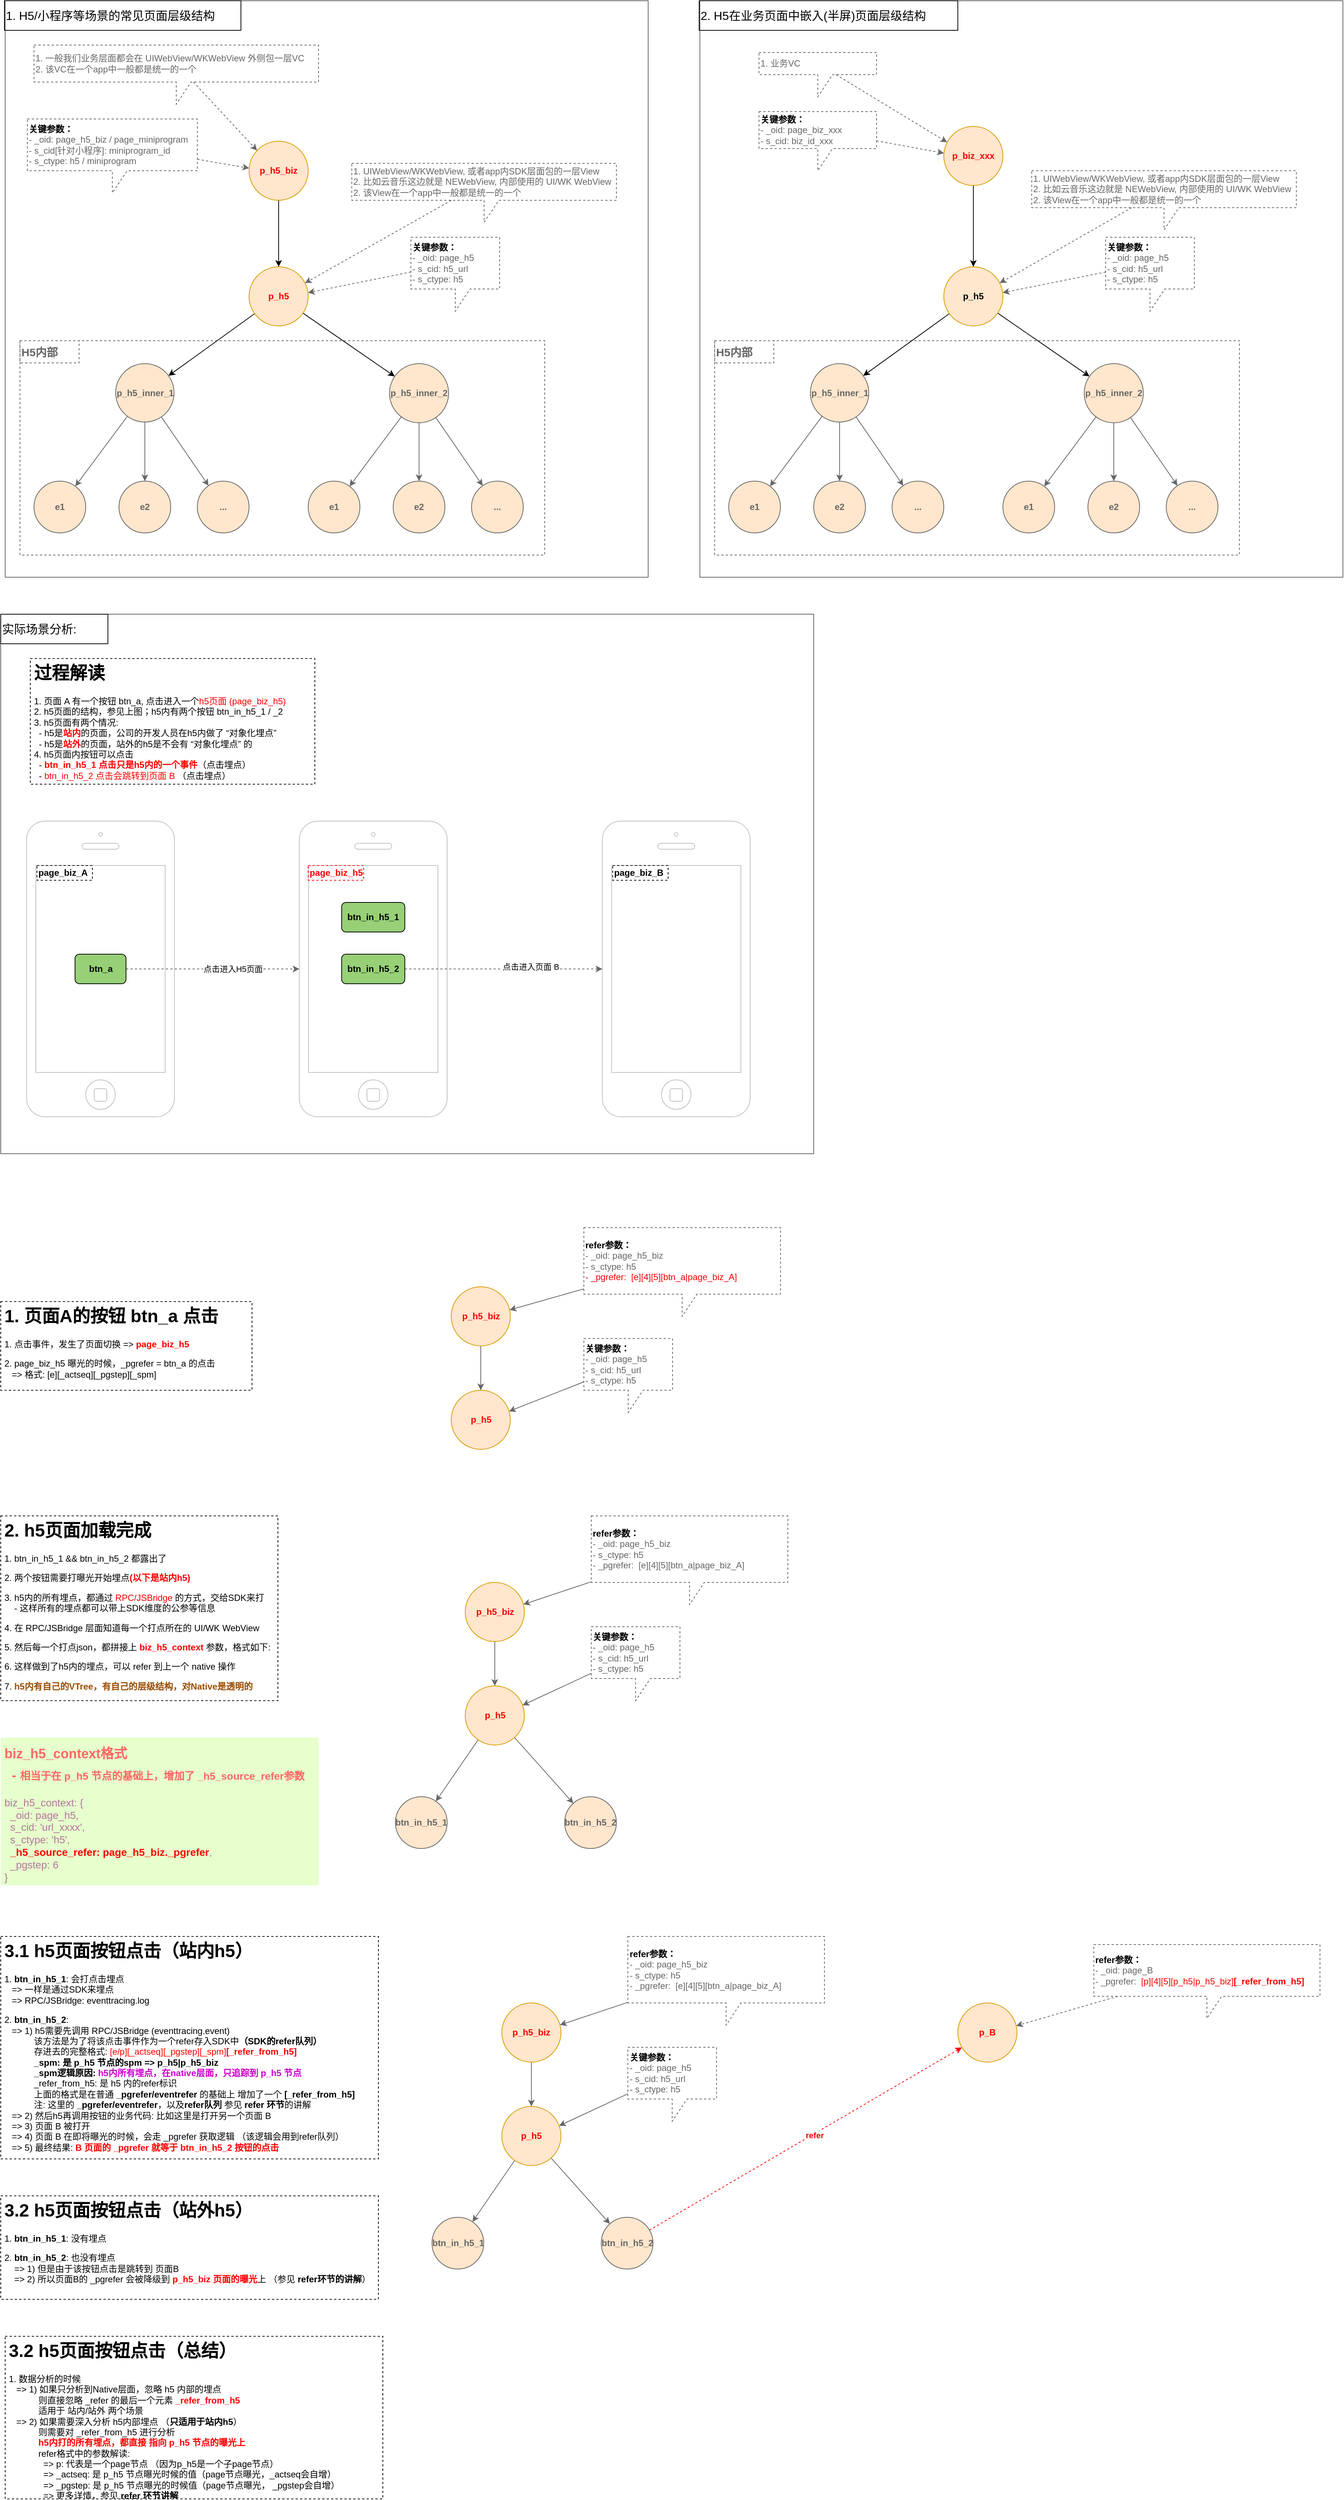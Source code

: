 <mxfile version="14.7.0" type="github">
  <diagram id="BwOSBp48OYiSH1dpokI9" name="Page-1">
    <mxGraphModel dx="1688" dy="2110" grid="1" gridSize="10" guides="1" tooltips="1" connect="1" arrows="1" fold="1" page="1" pageScale="1" pageWidth="827" pageHeight="1169" math="0" shadow="0">
      <root>
        <mxCell id="0" />
        <mxCell id="1" parent="0" />
        <mxCell id="-mIfDHSUPJoPvfxh9Jht-90" value="" style="rounded=0;whiteSpace=wrap;html=1;strokeColor=#666666;fontColor=#666666;" vertex="1" parent="1">
          <mxGeometry x="45" y="-260" width="1100" height="730" as="geometry" />
        </mxCell>
        <mxCell id="-mIfDHSUPJoPvfxh9Jht-35" value="" style="rounded=0;whiteSpace=wrap;html=1;strokeColor=#666666;fontColor=#666666;" vertex="1" parent="1">
          <mxGeometry x="51" y="-1090" width="870" height="780" as="geometry" />
        </mxCell>
        <mxCell id="-mIfDHSUPJoPvfxh9Jht-29" value="" style="rounded=0;whiteSpace=wrap;html=1;fillColor=none;dashed=1;strokeColor=#666666;fontColor=#666666;" vertex="1" parent="1">
          <mxGeometry x="71" y="-630" width="710" height="290" as="geometry" />
        </mxCell>
        <mxCell id="-mIfDHSUPJoPvfxh9Jht-12" style="edgeStyle=orthogonalEdgeStyle;rounded=0;orthogonalLoop=1;jettySize=auto;html=1;fontColor=#FF0000;" edge="1" parent="1" source="-mIfDHSUPJoPvfxh9Jht-6" target="-mIfDHSUPJoPvfxh9Jht-7">
          <mxGeometry relative="1" as="geometry" />
        </mxCell>
        <mxCell id="-mIfDHSUPJoPvfxh9Jht-6" value="&lt;font&gt;&lt;span&gt;p_h5_biz&lt;br&gt;&lt;/span&gt;&lt;/font&gt;" style="ellipse;whiteSpace=wrap;html=1;aspect=fixed;strokeColor=#d79b00;fillColor=#ffe6cc;fontStyle=1;fontColor=#FF0000;" vertex="1" parent="1">
          <mxGeometry x="381" y="-900" width="80" height="80" as="geometry" />
        </mxCell>
        <mxCell id="-mIfDHSUPJoPvfxh9Jht-21" style="edgeStyle=none;rounded=0;orthogonalLoop=1;jettySize=auto;html=1;" edge="1" parent="1" source="-mIfDHSUPJoPvfxh9Jht-7" target="-mIfDHSUPJoPvfxh9Jht-13">
          <mxGeometry relative="1" as="geometry" />
        </mxCell>
        <mxCell id="-mIfDHSUPJoPvfxh9Jht-22" style="edgeStyle=none;rounded=0;orthogonalLoop=1;jettySize=auto;html=1;" edge="1" parent="1" source="-mIfDHSUPJoPvfxh9Jht-7" target="-mIfDHSUPJoPvfxh9Jht-14">
          <mxGeometry relative="1" as="geometry" />
        </mxCell>
        <mxCell id="-mIfDHSUPJoPvfxh9Jht-7" value="&lt;span&gt;&lt;font&gt;p_h5&lt;/font&gt;&lt;/span&gt;" style="ellipse;whiteSpace=wrap;html=1;aspect=fixed;strokeColor=#d79b00;fillColor=#ffe6cc;fontStyle=1;fontColor=#FF0000;" vertex="1" parent="1">
          <mxGeometry x="381" y="-730" width="80" height="80" as="geometry" />
        </mxCell>
        <mxCell id="-mIfDHSUPJoPvfxh9Jht-18" style="rounded=0;orthogonalLoop=1;jettySize=auto;html=1;strokeColor=#666666;fontColor=#666666;" edge="1" parent="1" source="-mIfDHSUPJoPvfxh9Jht-13" target="-mIfDHSUPJoPvfxh9Jht-15">
          <mxGeometry relative="1" as="geometry" />
        </mxCell>
        <mxCell id="-mIfDHSUPJoPvfxh9Jht-19" style="edgeStyle=none;rounded=0;orthogonalLoop=1;jettySize=auto;html=1;strokeColor=#666666;fontColor=#666666;" edge="1" parent="1" source="-mIfDHSUPJoPvfxh9Jht-13" target="-mIfDHSUPJoPvfxh9Jht-16">
          <mxGeometry relative="1" as="geometry" />
        </mxCell>
        <mxCell id="-mIfDHSUPJoPvfxh9Jht-20" style="edgeStyle=none;rounded=0;orthogonalLoop=1;jettySize=auto;html=1;strokeColor=#666666;fontColor=#666666;" edge="1" parent="1" source="-mIfDHSUPJoPvfxh9Jht-13" target="-mIfDHSUPJoPvfxh9Jht-17">
          <mxGeometry relative="1" as="geometry" />
        </mxCell>
        <mxCell id="-mIfDHSUPJoPvfxh9Jht-13" value="&lt;b&gt;&lt;font&gt;p_h5_inner_1&lt;/font&gt;&lt;/b&gt;" style="ellipse;whiteSpace=wrap;html=1;aspect=fixed;fillColor=#ffe6cc;strokeColor=#666666;fontColor=#666666;" vertex="1" parent="1">
          <mxGeometry x="200.5" y="-599" width="79" height="79" as="geometry" />
        </mxCell>
        <mxCell id="-mIfDHSUPJoPvfxh9Jht-26" style="edgeStyle=none;rounded=0;orthogonalLoop=1;jettySize=auto;html=1;strokeColor=#666666;fontColor=#666666;" edge="1" parent="1" source="-mIfDHSUPJoPvfxh9Jht-14" target="-mIfDHSUPJoPvfxh9Jht-23">
          <mxGeometry relative="1" as="geometry" />
        </mxCell>
        <mxCell id="-mIfDHSUPJoPvfxh9Jht-27" style="edgeStyle=none;rounded=0;orthogonalLoop=1;jettySize=auto;html=1;strokeColor=#666666;fontColor=#666666;" edge="1" parent="1" source="-mIfDHSUPJoPvfxh9Jht-14" target="-mIfDHSUPJoPvfxh9Jht-24">
          <mxGeometry relative="1" as="geometry" />
        </mxCell>
        <mxCell id="-mIfDHSUPJoPvfxh9Jht-28" style="edgeStyle=none;rounded=0;orthogonalLoop=1;jettySize=auto;html=1;strokeColor=#666666;fontColor=#666666;" edge="1" parent="1" source="-mIfDHSUPJoPvfxh9Jht-14" target="-mIfDHSUPJoPvfxh9Jht-25">
          <mxGeometry relative="1" as="geometry" />
        </mxCell>
        <mxCell id="-mIfDHSUPJoPvfxh9Jht-14" value="&lt;b&gt;&lt;font&gt;p_h5_inner_2&lt;/font&gt;&lt;/b&gt;" style="ellipse;whiteSpace=wrap;html=1;aspect=fixed;fillColor=#ffe6cc;strokeColor=#666666;fontColor=#666666;" vertex="1" parent="1">
          <mxGeometry x="571" y="-599" width="80" height="80" as="geometry" />
        </mxCell>
        <mxCell id="-mIfDHSUPJoPvfxh9Jht-15" value="&lt;b&gt;&lt;font&gt;e1&lt;/font&gt;&lt;/b&gt;" style="ellipse;whiteSpace=wrap;html=1;aspect=fixed;fillColor=#ffe6cc;strokeColor=#666666;fontColor=#666666;" vertex="1" parent="1">
          <mxGeometry x="90" y="-440" width="70" height="70" as="geometry" />
        </mxCell>
        <mxCell id="-mIfDHSUPJoPvfxh9Jht-16" value="&lt;b&gt;&lt;font&gt;e2&lt;/font&gt;&lt;/b&gt;" style="ellipse;whiteSpace=wrap;html=1;aspect=fixed;fillColor=#ffe6cc;strokeColor=#666666;fontColor=#666666;" vertex="1" parent="1">
          <mxGeometry x="205" y="-440" width="70" height="70" as="geometry" />
        </mxCell>
        <mxCell id="-mIfDHSUPJoPvfxh9Jht-17" value="&lt;b&gt;&lt;font&gt;...&lt;/font&gt;&lt;/b&gt;" style="ellipse;whiteSpace=wrap;html=1;aspect=fixed;fillColor=#ffe6cc;strokeColor=#666666;fontColor=#666666;" vertex="1" parent="1">
          <mxGeometry x="311" y="-440" width="70" height="70" as="geometry" />
        </mxCell>
        <mxCell id="-mIfDHSUPJoPvfxh9Jht-23" value="&lt;b&gt;&lt;font&gt;e1&lt;/font&gt;&lt;/b&gt;" style="ellipse;whiteSpace=wrap;html=1;aspect=fixed;fillColor=#ffe6cc;strokeColor=#666666;fontColor=#666666;" vertex="1" parent="1">
          <mxGeometry x="461" y="-440" width="70" height="70" as="geometry" />
        </mxCell>
        <mxCell id="-mIfDHSUPJoPvfxh9Jht-24" value="&lt;b&gt;&lt;font&gt;e2&lt;/font&gt;&lt;/b&gt;" style="ellipse;whiteSpace=wrap;html=1;aspect=fixed;fillColor=#ffe6cc;strokeColor=#666666;fontColor=#666666;" vertex="1" parent="1">
          <mxGeometry x="576" y="-440" width="70" height="70" as="geometry" />
        </mxCell>
        <mxCell id="-mIfDHSUPJoPvfxh9Jht-25" value="&lt;b&gt;&lt;font&gt;...&lt;/font&gt;&lt;/b&gt;" style="ellipse;whiteSpace=wrap;html=1;aspect=fixed;fillColor=#ffe6cc;strokeColor=#666666;fontColor=#666666;" vertex="1" parent="1">
          <mxGeometry x="682" y="-440" width="70" height="70" as="geometry" />
        </mxCell>
        <mxCell id="-mIfDHSUPJoPvfxh9Jht-30" value="&lt;b&gt;&lt;font style=&quot;font-size: 15px&quot;&gt;H5内部&lt;/font&gt;&lt;/b&gt;" style="text;html=1;fillColor=none;align=left;verticalAlign=middle;whiteSpace=wrap;rounded=0;dashed=1;strokeColor=#666666;fontColor=#666666;" vertex="1" parent="1">
          <mxGeometry x="71" y="-630" width="80" height="30" as="geometry" />
        </mxCell>
        <mxCell id="-mIfDHSUPJoPvfxh9Jht-32" style="edgeStyle=none;rounded=0;orthogonalLoop=1;jettySize=auto;html=1;fontColor=#666666;dashed=1;strokeColor=#666666;" edge="1" parent="1" source="-mIfDHSUPJoPvfxh9Jht-31" target="-mIfDHSUPJoPvfxh9Jht-6">
          <mxGeometry relative="1" as="geometry" />
        </mxCell>
        <mxCell id="-mIfDHSUPJoPvfxh9Jht-31" value="1. 一般我们业务层面都会在 UIWebView/WKWebView 外侧包一层VC&lt;br&gt;2. 该VC在一个app中一般都是统一的一个" style="shape=callout;whiteSpace=wrap;html=1;perimeter=calloutPerimeter;dashed=1;fontColor=#666666;fillColor=none;strokeColor=#666666;align=left;" vertex="1" parent="1">
          <mxGeometry x="90" y="-1030" width="385" height="80" as="geometry" />
        </mxCell>
        <mxCell id="-mIfDHSUPJoPvfxh9Jht-34" style="edgeStyle=none;rounded=0;orthogonalLoop=1;jettySize=auto;html=1;dashed=1;fontColor=#666666;strokeColor=#666666;" edge="1" parent="1" source="-mIfDHSUPJoPvfxh9Jht-33" target="-mIfDHSUPJoPvfxh9Jht-7">
          <mxGeometry relative="1" as="geometry" />
        </mxCell>
        <mxCell id="-mIfDHSUPJoPvfxh9Jht-33" value="1. UIWebView/WKWebView, 或者app内SDK层面包的一层View&lt;br&gt;2. 比如云音乐这边就是 NEWebView, 内部使用的 UI/WK WebView&lt;br&gt;2. 该View在一个app中一般都是统一的一个" style="shape=callout;whiteSpace=wrap;html=1;perimeter=calloutPerimeter;dashed=1;fontColor=#666666;fillColor=none;strokeColor=#666666;align=left;" vertex="1" parent="1">
          <mxGeometry x="520" y="-870" width="358" height="80" as="geometry" />
        </mxCell>
        <mxCell id="-mIfDHSUPJoPvfxh9Jht-36" value="&lt;font style=&quot;font-size: 16px&quot;&gt;1. H5/小程序等场景的常见页面层级结构&lt;/font&gt;" style="text;html=1;fillColor=none;align=left;verticalAlign=middle;whiteSpace=wrap;rounded=0;strokeColor=#000000;" vertex="1" parent="1">
          <mxGeometry x="50" y="-1090" width="320" height="40" as="geometry" />
        </mxCell>
        <mxCell id="-mIfDHSUPJoPvfxh9Jht-37" value="" style="rounded=0;whiteSpace=wrap;html=1;strokeColor=#666666;fontColor=#666666;" vertex="1" parent="1">
          <mxGeometry x="991" y="-1090" width="870" height="780" as="geometry" />
        </mxCell>
        <mxCell id="-mIfDHSUPJoPvfxh9Jht-38" value="" style="rounded=0;whiteSpace=wrap;html=1;fillColor=none;dashed=1;strokeColor=#666666;fontColor=#666666;" vertex="1" parent="1">
          <mxGeometry x="1011" y="-630" width="710" height="290" as="geometry" />
        </mxCell>
        <mxCell id="-mIfDHSUPJoPvfxh9Jht-39" style="edgeStyle=orthogonalEdgeStyle;rounded=0;orthogonalLoop=1;jettySize=auto;html=1;fontColor=#FF0000;" edge="1" parent="1" source="-mIfDHSUPJoPvfxh9Jht-40" target="-mIfDHSUPJoPvfxh9Jht-43">
          <mxGeometry relative="1" as="geometry" />
        </mxCell>
        <mxCell id="-mIfDHSUPJoPvfxh9Jht-40" value="&lt;font&gt;&lt;span&gt;p_biz_xxx&lt;br&gt;&lt;/span&gt;&lt;/font&gt;" style="ellipse;whiteSpace=wrap;html=1;aspect=fixed;strokeColor=#d79b00;fillColor=#ffe6cc;fontStyle=1;fontColor=#FF0000;" vertex="1" parent="1">
          <mxGeometry x="1321" y="-920" width="80" height="80" as="geometry" />
        </mxCell>
        <mxCell id="-mIfDHSUPJoPvfxh9Jht-41" style="edgeStyle=none;rounded=0;orthogonalLoop=1;jettySize=auto;html=1;" edge="1" parent="1" source="-mIfDHSUPJoPvfxh9Jht-43" target="-mIfDHSUPJoPvfxh9Jht-47">
          <mxGeometry relative="1" as="geometry" />
        </mxCell>
        <mxCell id="-mIfDHSUPJoPvfxh9Jht-42" style="edgeStyle=none;rounded=0;orthogonalLoop=1;jettySize=auto;html=1;" edge="1" parent="1" source="-mIfDHSUPJoPvfxh9Jht-43" target="-mIfDHSUPJoPvfxh9Jht-51">
          <mxGeometry relative="1" as="geometry" />
        </mxCell>
        <mxCell id="-mIfDHSUPJoPvfxh9Jht-43" value="&lt;span&gt;&lt;font&gt;p_h5&lt;/font&gt;&lt;/span&gt;" style="ellipse;whiteSpace=wrap;html=1;aspect=fixed;strokeColor=#d79b00;fillColor=#ffe6cc;fontStyle=1;" vertex="1" parent="1">
          <mxGeometry x="1321" y="-730" width="80" height="80" as="geometry" />
        </mxCell>
        <mxCell id="-mIfDHSUPJoPvfxh9Jht-44" style="rounded=0;orthogonalLoop=1;jettySize=auto;html=1;strokeColor=#666666;fontColor=#666666;" edge="1" parent="1" source="-mIfDHSUPJoPvfxh9Jht-47" target="-mIfDHSUPJoPvfxh9Jht-52">
          <mxGeometry relative="1" as="geometry" />
        </mxCell>
        <mxCell id="-mIfDHSUPJoPvfxh9Jht-45" style="edgeStyle=none;rounded=0;orthogonalLoop=1;jettySize=auto;html=1;strokeColor=#666666;fontColor=#666666;" edge="1" parent="1" source="-mIfDHSUPJoPvfxh9Jht-47" target="-mIfDHSUPJoPvfxh9Jht-53">
          <mxGeometry relative="1" as="geometry" />
        </mxCell>
        <mxCell id="-mIfDHSUPJoPvfxh9Jht-46" style="edgeStyle=none;rounded=0;orthogonalLoop=1;jettySize=auto;html=1;strokeColor=#666666;fontColor=#666666;" edge="1" parent="1" source="-mIfDHSUPJoPvfxh9Jht-47" target="-mIfDHSUPJoPvfxh9Jht-54">
          <mxGeometry relative="1" as="geometry" />
        </mxCell>
        <mxCell id="-mIfDHSUPJoPvfxh9Jht-47" value="&lt;b&gt;&lt;font&gt;p_h5_inner_1&lt;/font&gt;&lt;/b&gt;" style="ellipse;whiteSpace=wrap;html=1;aspect=fixed;fillColor=#ffe6cc;strokeColor=#666666;fontColor=#666666;" vertex="1" parent="1">
          <mxGeometry x="1140.5" y="-599" width="79" height="79" as="geometry" />
        </mxCell>
        <mxCell id="-mIfDHSUPJoPvfxh9Jht-48" style="edgeStyle=none;rounded=0;orthogonalLoop=1;jettySize=auto;html=1;strokeColor=#666666;fontColor=#666666;" edge="1" parent="1" source="-mIfDHSUPJoPvfxh9Jht-51" target="-mIfDHSUPJoPvfxh9Jht-55">
          <mxGeometry relative="1" as="geometry" />
        </mxCell>
        <mxCell id="-mIfDHSUPJoPvfxh9Jht-49" style="edgeStyle=none;rounded=0;orthogonalLoop=1;jettySize=auto;html=1;strokeColor=#666666;fontColor=#666666;" edge="1" parent="1" source="-mIfDHSUPJoPvfxh9Jht-51" target="-mIfDHSUPJoPvfxh9Jht-56">
          <mxGeometry relative="1" as="geometry" />
        </mxCell>
        <mxCell id="-mIfDHSUPJoPvfxh9Jht-50" style="edgeStyle=none;rounded=0;orthogonalLoop=1;jettySize=auto;html=1;strokeColor=#666666;fontColor=#666666;" edge="1" parent="1" source="-mIfDHSUPJoPvfxh9Jht-51" target="-mIfDHSUPJoPvfxh9Jht-57">
          <mxGeometry relative="1" as="geometry" />
        </mxCell>
        <mxCell id="-mIfDHSUPJoPvfxh9Jht-51" value="&lt;b&gt;&lt;font&gt;p_h5_inner_2&lt;/font&gt;&lt;/b&gt;" style="ellipse;whiteSpace=wrap;html=1;aspect=fixed;fillColor=#ffe6cc;strokeColor=#666666;fontColor=#666666;" vertex="1" parent="1">
          <mxGeometry x="1511" y="-599" width="80" height="80" as="geometry" />
        </mxCell>
        <mxCell id="-mIfDHSUPJoPvfxh9Jht-52" value="&lt;b&gt;&lt;font&gt;e1&lt;/font&gt;&lt;/b&gt;" style="ellipse;whiteSpace=wrap;html=1;aspect=fixed;fillColor=#ffe6cc;strokeColor=#666666;fontColor=#666666;" vertex="1" parent="1">
          <mxGeometry x="1030" y="-440" width="70" height="70" as="geometry" />
        </mxCell>
        <mxCell id="-mIfDHSUPJoPvfxh9Jht-53" value="&lt;b&gt;&lt;font&gt;e2&lt;/font&gt;&lt;/b&gt;" style="ellipse;whiteSpace=wrap;html=1;aspect=fixed;fillColor=#ffe6cc;strokeColor=#666666;fontColor=#666666;" vertex="1" parent="1">
          <mxGeometry x="1145" y="-440" width="70" height="70" as="geometry" />
        </mxCell>
        <mxCell id="-mIfDHSUPJoPvfxh9Jht-54" value="&lt;b&gt;&lt;font&gt;...&lt;/font&gt;&lt;/b&gt;" style="ellipse;whiteSpace=wrap;html=1;aspect=fixed;fillColor=#ffe6cc;strokeColor=#666666;fontColor=#666666;" vertex="1" parent="1">
          <mxGeometry x="1251" y="-440" width="70" height="70" as="geometry" />
        </mxCell>
        <mxCell id="-mIfDHSUPJoPvfxh9Jht-55" value="&lt;b&gt;&lt;font&gt;e1&lt;/font&gt;&lt;/b&gt;" style="ellipse;whiteSpace=wrap;html=1;aspect=fixed;fillColor=#ffe6cc;strokeColor=#666666;fontColor=#666666;" vertex="1" parent="1">
          <mxGeometry x="1401" y="-440" width="70" height="70" as="geometry" />
        </mxCell>
        <mxCell id="-mIfDHSUPJoPvfxh9Jht-56" value="&lt;b&gt;&lt;font&gt;e2&lt;/font&gt;&lt;/b&gt;" style="ellipse;whiteSpace=wrap;html=1;aspect=fixed;fillColor=#ffe6cc;strokeColor=#666666;fontColor=#666666;" vertex="1" parent="1">
          <mxGeometry x="1516" y="-440" width="70" height="70" as="geometry" />
        </mxCell>
        <mxCell id="-mIfDHSUPJoPvfxh9Jht-57" value="&lt;b&gt;&lt;font&gt;...&lt;/font&gt;&lt;/b&gt;" style="ellipse;whiteSpace=wrap;html=1;aspect=fixed;fillColor=#ffe6cc;strokeColor=#666666;fontColor=#666666;" vertex="1" parent="1">
          <mxGeometry x="1622" y="-440" width="70" height="70" as="geometry" />
        </mxCell>
        <mxCell id="-mIfDHSUPJoPvfxh9Jht-58" value="&lt;b&gt;&lt;font style=&quot;font-size: 15px&quot;&gt;H5内部&lt;/font&gt;&lt;/b&gt;" style="text;html=1;fillColor=none;align=left;verticalAlign=middle;whiteSpace=wrap;rounded=0;dashed=1;strokeColor=#666666;fontColor=#666666;" vertex="1" parent="1">
          <mxGeometry x="1011" y="-630" width="80" height="30" as="geometry" />
        </mxCell>
        <mxCell id="-mIfDHSUPJoPvfxh9Jht-59" style="edgeStyle=none;rounded=0;orthogonalLoop=1;jettySize=auto;html=1;fontColor=#666666;dashed=1;strokeColor=#666666;" edge="1" parent="1" source="-mIfDHSUPJoPvfxh9Jht-60" target="-mIfDHSUPJoPvfxh9Jht-40">
          <mxGeometry relative="1" as="geometry" />
        </mxCell>
        <mxCell id="-mIfDHSUPJoPvfxh9Jht-60" value="1. 业务VC" style="shape=callout;whiteSpace=wrap;html=1;perimeter=calloutPerimeter;dashed=1;fontColor=#666666;fillColor=none;strokeColor=#666666;align=left;" vertex="1" parent="1">
          <mxGeometry x="1071" y="-1020" width="159" height="60" as="geometry" />
        </mxCell>
        <mxCell id="-mIfDHSUPJoPvfxh9Jht-61" style="edgeStyle=none;rounded=0;orthogonalLoop=1;jettySize=auto;html=1;dashed=1;fontColor=#666666;strokeColor=#666666;" edge="1" parent="1" source="-mIfDHSUPJoPvfxh9Jht-62" target="-mIfDHSUPJoPvfxh9Jht-43">
          <mxGeometry relative="1" as="geometry" />
        </mxCell>
        <mxCell id="-mIfDHSUPJoPvfxh9Jht-62" value="1. UIWebView/WKWebView, 或者app内SDK层面包的一层View&lt;br&gt;2. 比如云音乐这边就是 NEWebView, 内部使用的 UI/WK WebView&lt;br&gt;2. 该View在一个app中一般都是统一的一个" style="shape=callout;whiteSpace=wrap;html=1;perimeter=calloutPerimeter;dashed=1;fontColor=#666666;fillColor=none;strokeColor=#666666;align=left;" vertex="1" parent="1">
          <mxGeometry x="1440" y="-860" width="358" height="80" as="geometry" />
        </mxCell>
        <mxCell id="-mIfDHSUPJoPvfxh9Jht-63" value="&lt;font style=&quot;font-size: 16px&quot;&gt;2. H5在业务页面中嵌入(半屏)页面层级结构&lt;/font&gt;" style="text;html=1;fillColor=none;align=left;verticalAlign=middle;whiteSpace=wrap;rounded=0;strokeColor=#000000;" vertex="1" parent="1">
          <mxGeometry x="990" y="-1090" width="350" height="40" as="geometry" />
        </mxCell>
        <mxCell id="-mIfDHSUPJoPvfxh9Jht-65" style="edgeStyle=none;rounded=0;orthogonalLoop=1;jettySize=auto;html=1;dashed=1;fontColor=#000000;strokeColor=#666666;" edge="1" parent="1" source="-mIfDHSUPJoPvfxh9Jht-64" target="-mIfDHSUPJoPvfxh9Jht-6">
          <mxGeometry relative="1" as="geometry" />
        </mxCell>
        <mxCell id="-mIfDHSUPJoPvfxh9Jht-64" value="&lt;b&gt;&lt;font color=&quot;#000000&quot;&gt;关键参数：&lt;/font&gt;&lt;/b&gt;&lt;br&gt;- _oid: page_h5_biz / page_miniprogram&lt;br&gt;- s_cid[针对小程序]: miniprogram_id&lt;br&gt;- s_ctype: h5 / miniprogram" style="shape=callout;whiteSpace=wrap;html=1;perimeter=calloutPerimeter;dashed=1;fontColor=#666666;fillColor=none;strokeColor=#666666;align=left;" vertex="1" parent="1">
          <mxGeometry x="81" y="-930" width="230" height="100" as="geometry" />
        </mxCell>
        <mxCell id="-mIfDHSUPJoPvfxh9Jht-68" style="edgeStyle=none;rounded=0;orthogonalLoop=1;jettySize=auto;html=1;dashed=1;fontColor=#000000;strokeColor=#666666;" edge="1" parent="1" source="-mIfDHSUPJoPvfxh9Jht-66" target="-mIfDHSUPJoPvfxh9Jht-7">
          <mxGeometry relative="1" as="geometry" />
        </mxCell>
        <mxCell id="-mIfDHSUPJoPvfxh9Jht-66" value="&lt;b&gt;&lt;font color=&quot;#000000&quot;&gt;关键参数：&lt;/font&gt;&lt;/b&gt;&lt;br&gt;- _oid: page_h5&lt;br&gt;- s_cid: h5_url&lt;br&gt;- s_ctype: h5" style="shape=callout;whiteSpace=wrap;html=1;perimeter=calloutPerimeter;dashed=1;fontColor=#666666;fillColor=none;strokeColor=#666666;align=left;" vertex="1" parent="1">
          <mxGeometry x="600" y="-770" width="120" height="100" as="geometry" />
        </mxCell>
        <mxCell id="-mIfDHSUPJoPvfxh9Jht-70" style="edgeStyle=none;rounded=0;orthogonalLoop=1;jettySize=auto;html=1;dashed=1;fontColor=#000000;strokeColor=#666666;" edge="1" parent="1" source="-mIfDHSUPJoPvfxh9Jht-69" target="-mIfDHSUPJoPvfxh9Jht-40">
          <mxGeometry relative="1" as="geometry" />
        </mxCell>
        <mxCell id="-mIfDHSUPJoPvfxh9Jht-69" value="&lt;b&gt;&lt;font color=&quot;#000000&quot;&gt;关键参数：&lt;/font&gt;&lt;/b&gt;&lt;br&gt;- _oid: page_biz_xxx&lt;br&gt;- s_cid: biz_id_xxx" style="shape=callout;whiteSpace=wrap;html=1;perimeter=calloutPerimeter;dashed=1;fontColor=#666666;fillColor=none;strokeColor=#666666;align=left;" vertex="1" parent="1">
          <mxGeometry x="1071" y="-940" width="159" height="80" as="geometry" />
        </mxCell>
        <mxCell id="-mIfDHSUPJoPvfxh9Jht-72" style="edgeStyle=none;rounded=0;orthogonalLoop=1;jettySize=auto;html=1;dashed=1;fontColor=#000000;strokeColor=#666666;" edge="1" parent="1" source="-mIfDHSUPJoPvfxh9Jht-71" target="-mIfDHSUPJoPvfxh9Jht-43">
          <mxGeometry relative="1" as="geometry" />
        </mxCell>
        <mxCell id="-mIfDHSUPJoPvfxh9Jht-71" value="&lt;b&gt;&lt;font color=&quot;#000000&quot;&gt;关键参数：&lt;/font&gt;&lt;/b&gt;&lt;br&gt;- _oid: page_h5&lt;br&gt;- s_cid: h5_url&lt;br&gt;- s_ctype: h5" style="shape=callout;whiteSpace=wrap;html=1;perimeter=calloutPerimeter;dashed=1;fontColor=#666666;fillColor=none;strokeColor=#666666;align=left;" vertex="1" parent="1">
          <mxGeometry x="1540" y="-770" width="120" height="100" as="geometry" />
        </mxCell>
        <mxCell id="-mIfDHSUPJoPvfxh9Jht-74" value="" style="html=1;verticalLabelPosition=bottom;labelBackgroundColor=#ffffff;verticalAlign=top;shadow=0;dashed=0;strokeWidth=1;shape=mxgraph.ios7.misc.iphone;strokeColor=#c0c0c0;fontColor=#000000;fillColor=#ffffff;align=left;" vertex="1" parent="1">
          <mxGeometry x="80" y="20" width="200" height="400" as="geometry" />
        </mxCell>
        <mxCell id="-mIfDHSUPJoPvfxh9Jht-75" value="page_biz_A" style="text;html=1;fillColor=none;align=left;verticalAlign=middle;whiteSpace=wrap;rounded=0;fontColor=#000000;strokeColor=#000000;dashed=1;fontStyle=1" vertex="1" parent="1">
          <mxGeometry x="94" y="80" width="75" height="20" as="geometry" />
        </mxCell>
        <mxCell id="-mIfDHSUPJoPvfxh9Jht-82" style="edgeStyle=none;rounded=0;orthogonalLoop=1;jettySize=auto;html=1;dashed=1;fontColor=#000000;strokeColor=#666666;" edge="1" parent="1" source="-mIfDHSUPJoPvfxh9Jht-78" target="-mIfDHSUPJoPvfxh9Jht-79">
          <mxGeometry relative="1" as="geometry" />
        </mxCell>
        <mxCell id="-mIfDHSUPJoPvfxh9Jht-83" value="点击进入H5页面" style="edgeLabel;html=1;align=center;verticalAlign=middle;resizable=0;points=[];fontColor=#000000;" vertex="1" connectable="0" parent="-mIfDHSUPJoPvfxh9Jht-82">
          <mxGeometry x="-0.228" y="-1" relative="1" as="geometry">
            <mxPoint x="54" y="-1" as="offset" />
          </mxGeometry>
        </mxCell>
        <mxCell id="-mIfDHSUPJoPvfxh9Jht-78" value="btn_a" style="rounded=1;whiteSpace=wrap;html=1;fontColor=#000000;strokeColor=#000000;align=center;fontStyle=1;fillColor=#97D077;" vertex="1" parent="1">
          <mxGeometry x="145.5" y="200" width="69" height="40" as="geometry" />
        </mxCell>
        <mxCell id="-mIfDHSUPJoPvfxh9Jht-79" value="" style="html=1;verticalLabelPosition=bottom;labelBackgroundColor=#ffffff;verticalAlign=top;shadow=0;dashed=0;strokeWidth=1;shape=mxgraph.ios7.misc.iphone;strokeColor=#c0c0c0;fontColor=#000000;fillColor=#ffffff;align=left;" vertex="1" parent="1">
          <mxGeometry x="449" y="20" width="200" height="400" as="geometry" />
        </mxCell>
        <mxCell id="-mIfDHSUPJoPvfxh9Jht-81" value="page_biz_h5" style="text;html=1;fillColor=none;align=left;verticalAlign=middle;whiteSpace=wrap;rounded=0;dashed=1;fontStyle=1;fontColor=#FF0000;strokeColor=#FF0000;" vertex="1" parent="1">
          <mxGeometry x="461" y="80" width="75" height="20" as="geometry" />
        </mxCell>
        <mxCell id="-mIfDHSUPJoPvfxh9Jht-84" value="" style="html=1;verticalLabelPosition=bottom;labelBackgroundColor=#ffffff;verticalAlign=top;shadow=0;dashed=0;strokeWidth=1;shape=mxgraph.ios7.misc.iphone;strokeColor=#c0c0c0;fontColor=#000000;fillColor=#ffffff;align=left;" vertex="1" parent="1">
          <mxGeometry x="859" y="20" width="200" height="400" as="geometry" />
        </mxCell>
        <mxCell id="-mIfDHSUPJoPvfxh9Jht-86" style="edgeStyle=none;rounded=0;orthogonalLoop=1;jettySize=auto;html=1;dashed=1;fontColor=#000000;strokeColor=#666666;" edge="1" parent="1" source="-mIfDHSUPJoPvfxh9Jht-85" target="-mIfDHSUPJoPvfxh9Jht-84">
          <mxGeometry relative="1" as="geometry" />
        </mxCell>
        <mxCell id="-mIfDHSUPJoPvfxh9Jht-85" value="btn_in_h5_2" style="rounded=1;whiteSpace=wrap;html=1;fontColor=#000000;strokeColor=#000000;align=center;fontStyle=1;fillColor=#97D077;" vertex="1" parent="1">
          <mxGeometry x="506.25" y="200" width="85.5" height="40" as="geometry" />
        </mxCell>
        <mxCell id="-mIfDHSUPJoPvfxh9Jht-87" value="page_biz_B" style="text;html=1;fillColor=none;align=left;verticalAlign=middle;whiteSpace=wrap;rounded=0;fontColor=#000000;strokeColor=#000000;dashed=1;fontStyle=1" vertex="1" parent="1">
          <mxGeometry x="873" y="80" width="75" height="20" as="geometry" />
        </mxCell>
        <mxCell id="-mIfDHSUPJoPvfxh9Jht-88" value="点击进入页面 B" style="edgeLabel;html=1;align=center;verticalAlign=middle;resizable=0;points=[];fontColor=#000000;" vertex="1" connectable="0" parent="1">
          <mxGeometry x="389" y="230" as="geometry">
            <mxPoint x="373" y="-13" as="offset" />
          </mxGeometry>
        </mxCell>
        <mxCell id="-mIfDHSUPJoPvfxh9Jht-91" value="&lt;span style=&quot;font-size: 16px&quot;&gt;实际场景分析:&lt;/span&gt;" style="text;html=1;fillColor=none;align=left;verticalAlign=middle;whiteSpace=wrap;rounded=0;strokeColor=#000000;" vertex="1" parent="1">
          <mxGeometry x="45" y="-260" width="145" height="40" as="geometry" />
        </mxCell>
        <mxCell id="-mIfDHSUPJoPvfxh9Jht-92" value="&lt;h1&gt;过程解读&lt;/h1&gt;&lt;p&gt;1. 页面 A 有一个按钮 btn_a, 点击进入一个&lt;font color=&quot;#ff0000&quot;&gt;h5页面 (page_biz_h5)&lt;/font&gt;&lt;br&gt;2. h5页面的结构，参见上图；h5内有两个按钮 btn_in_h5_1 / _2&amp;nbsp;&lt;br&gt;3. h5页面有两个情况:&amp;nbsp;&lt;br&gt;&amp;nbsp; - h5是&lt;b&gt;&lt;font color=&quot;#ff0000&quot;&gt;站内&lt;/font&gt;&lt;/b&gt;的页面，公司的开发人员在h5内做了 “对象化埋点”&lt;br&gt;&amp;nbsp; - h5是&lt;font color=&quot;#ff0000&quot;&gt;&lt;b&gt;站外&lt;/b&gt;&lt;/font&gt;的页面，站外的h5是不会有 “对象化埋点” 的&lt;br&gt;4. h5页面内按钮可以点击&lt;br&gt;&amp;nbsp; - &lt;font color=&quot;#ff0000&quot;&gt;&lt;b&gt;btn_in_h5_1 点击只是h5内的一个事件&lt;/b&gt;&lt;/font&gt;（点击埋点）&lt;br&gt;&amp;nbsp; - &lt;font color=&quot;#ff0000&quot;&gt;btn_in_h5_2 点击会跳转到页面 B&lt;/font&gt; （点击埋点）&lt;/p&gt;" style="text;html=1;fillColor=none;spacing=5;spacingTop=-20;whiteSpace=wrap;overflow=hidden;rounded=0;fontColor=#000000;align=left;strokeColor=#000000;dashed=1;" vertex="1" parent="1">
          <mxGeometry x="85" y="-200" width="385" height="170" as="geometry" />
        </mxCell>
        <mxCell id="-mIfDHSUPJoPvfxh9Jht-93" value="btn_in_h5_1" style="rounded=1;whiteSpace=wrap;html=1;fontColor=#000000;strokeColor=#000000;align=center;fontStyle=1;fillColor=#97D077;" vertex="1" parent="1">
          <mxGeometry x="506.25" y="130" width="85.5" height="40" as="geometry" />
        </mxCell>
        <mxCell id="-mIfDHSUPJoPvfxh9Jht-96" value="&lt;h1&gt;1. 页面A的按钮 btn_a 点击&lt;/h1&gt;&lt;p&gt;1. 点击事件，发生了页面切换 =&amp;gt; &lt;b&gt;&lt;font color=&quot;#ff0000&quot;&gt;page_biz_h5&lt;/font&gt;&lt;/b&gt;&lt;/p&gt;&lt;p&gt;2. page_biz_h5 曝光的时候，_pgrefer = btn_a 的点击&lt;br&gt;&amp;nbsp; &amp;nbsp;=&amp;gt; 格式: [e][_actseq][_pgstep][_spm]&lt;/p&gt;&lt;p&gt;&lt;br&gt;&lt;/p&gt;" style="text;html=1;fillColor=none;spacing=5;spacingTop=-20;whiteSpace=wrap;overflow=hidden;rounded=0;align=left;strokeColor=#000000;dashed=1;" vertex="1" parent="1">
          <mxGeometry x="45" y="670" width="340" height="120" as="geometry" />
        </mxCell>
        <mxCell id="-mIfDHSUPJoPvfxh9Jht-102" style="edgeStyle=none;rounded=0;orthogonalLoop=1;jettySize=auto;html=1;fontColor=#FF0000;strokeColor=#666666;" edge="1" parent="1" source="-mIfDHSUPJoPvfxh9Jht-97" target="-mIfDHSUPJoPvfxh9Jht-98">
          <mxGeometry relative="1" as="geometry" />
        </mxCell>
        <mxCell id="-mIfDHSUPJoPvfxh9Jht-97" value="&lt;font&gt;&lt;span&gt;p_h5_biz&lt;br&gt;&lt;/span&gt;&lt;/font&gt;" style="ellipse;whiteSpace=wrap;html=1;aspect=fixed;strokeColor=#d79b00;fillColor=#ffe6cc;fontStyle=1;fontColor=#FF0000;" vertex="1" parent="1">
          <mxGeometry x="654.5" y="650" width="80" height="80" as="geometry" />
        </mxCell>
        <mxCell id="-mIfDHSUPJoPvfxh9Jht-98" value="&lt;span&gt;&lt;font&gt;p_h5&lt;/font&gt;&lt;/span&gt;" style="ellipse;whiteSpace=wrap;html=1;aspect=fixed;strokeColor=#d79b00;fillColor=#ffe6cc;fontStyle=1;fontColor=#FF0000;" vertex="1" parent="1">
          <mxGeometry x="654.5" y="790" width="80" height="80" as="geometry" />
        </mxCell>
        <mxCell id="-mIfDHSUPJoPvfxh9Jht-108" style="edgeStyle=none;rounded=0;orthogonalLoop=1;jettySize=auto;html=1;fontColor=#FF0000;strokeColor=#666666;" edge="1" parent="1" source="-mIfDHSUPJoPvfxh9Jht-107" target="-mIfDHSUPJoPvfxh9Jht-97">
          <mxGeometry relative="1" as="geometry" />
        </mxCell>
        <mxCell id="-mIfDHSUPJoPvfxh9Jht-107" value="&lt;b&gt;&lt;font color=&quot;#000000&quot;&gt;refer参数：&lt;/font&gt;&lt;/b&gt;&lt;br&gt;- _oid: page_h5_biz&lt;br&gt;- s_ctype: h5&lt;br&gt;&lt;font color=&quot;#ff0000&quot;&gt;- _pgrefer:&amp;nbsp;&amp;nbsp;[e][4][5][btn_a|page_biz_A]&lt;/font&gt;" style="shape=callout;whiteSpace=wrap;html=1;perimeter=calloutPerimeter;dashed=1;fontColor=#666666;fillColor=none;strokeColor=#666666;align=left;" vertex="1" parent="1">
          <mxGeometry x="834" y="570" width="266" height="120" as="geometry" />
        </mxCell>
        <mxCell id="-mIfDHSUPJoPvfxh9Jht-109" style="edgeStyle=none;rounded=0;orthogonalLoop=1;jettySize=auto;html=1;fontColor=#FF0000;strokeColor=#666666;" edge="1" parent="1" source="-mIfDHSUPJoPvfxh9Jht-110" target="-mIfDHSUPJoPvfxh9Jht-113">
          <mxGeometry relative="1" as="geometry" />
        </mxCell>
        <mxCell id="-mIfDHSUPJoPvfxh9Jht-110" value="&lt;font&gt;&lt;span&gt;p_h5_biz&lt;br&gt;&lt;/span&gt;&lt;/font&gt;" style="ellipse;whiteSpace=wrap;html=1;aspect=fixed;strokeColor=#d79b00;fillColor=#ffe6cc;fontStyle=1;fontColor=#FF0000;" vertex="1" parent="1">
          <mxGeometry x="673.5" y="1050" width="80" height="80" as="geometry" />
        </mxCell>
        <mxCell id="-mIfDHSUPJoPvfxh9Jht-111" style="edgeStyle=none;rounded=0;orthogonalLoop=1;jettySize=auto;html=1;fontColor=#FF0000;strokeColor=#666666;" edge="1" parent="1" source="-mIfDHSUPJoPvfxh9Jht-113" target="-mIfDHSUPJoPvfxh9Jht-114">
          <mxGeometry relative="1" as="geometry" />
        </mxCell>
        <mxCell id="-mIfDHSUPJoPvfxh9Jht-112" style="edgeStyle=none;rounded=0;orthogonalLoop=1;jettySize=auto;html=1;fontColor=#FF0000;strokeColor=#666666;" edge="1" parent="1" source="-mIfDHSUPJoPvfxh9Jht-113" target="-mIfDHSUPJoPvfxh9Jht-115">
          <mxGeometry relative="1" as="geometry" />
        </mxCell>
        <mxCell id="-mIfDHSUPJoPvfxh9Jht-113" value="&lt;span&gt;&lt;font&gt;p_h5&lt;/font&gt;&lt;/span&gt;" style="ellipse;whiteSpace=wrap;html=1;aspect=fixed;strokeColor=#d79b00;fillColor=#ffe6cc;fontStyle=1;fontColor=#FF0000;" vertex="1" parent="1">
          <mxGeometry x="673.5" y="1190" width="80" height="80" as="geometry" />
        </mxCell>
        <mxCell id="-mIfDHSUPJoPvfxh9Jht-114" value="&lt;b&gt;btn_in_h5_1&lt;/b&gt;" style="ellipse;whiteSpace=wrap;html=1;aspect=fixed;fillColor=#ffe6cc;strokeColor=#666666;fontColor=#666666;" vertex="1" parent="1">
          <mxGeometry x="579" y="1340" width="70" height="70" as="geometry" />
        </mxCell>
        <mxCell id="-mIfDHSUPJoPvfxh9Jht-115" value="&lt;b&gt;&lt;font&gt;btn_in_h5_2&lt;/font&gt;&lt;/b&gt;" style="ellipse;whiteSpace=wrap;html=1;aspect=fixed;fillColor=#ffe6cc;strokeColor=#666666;fontColor=#666666;" vertex="1" parent="1">
          <mxGeometry x="808" y="1340" width="70" height="70" as="geometry" />
        </mxCell>
        <mxCell id="-mIfDHSUPJoPvfxh9Jht-117" value="&lt;h1&gt;2. h5页面加载完成&lt;/h1&gt;&lt;p&gt;1. btn_in_h5_1 &amp;amp;&amp;amp; btn_in_h5_2 都露出了&lt;br&gt;&lt;/p&gt;&lt;p&gt;2. 两个按钮需要打曝光开始埋点&lt;b&gt;&lt;font color=&quot;#ff0000&quot;&gt;(以下是站内h5)&lt;/font&gt;&lt;/b&gt;&lt;/p&gt;&lt;p&gt;3. h5内的所有埋点，都通过 &lt;font color=&quot;#ff0000&quot;&gt;RPC/JSBridge&lt;/font&gt; 的方式，交给SDK来打&lt;br&gt;&amp;nbsp; &amp;nbsp; - 这样所有的埋点都可以带上SDK维度的公参等信息&lt;/p&gt;&lt;p&gt;4. 在 RPC/JSBridge 层面知道每一个打点所在的 UI/WK WebView&lt;/p&gt;&lt;p&gt;5. 然后每一个打点json，都拼接上 &lt;b&gt;&lt;font color=&quot;#ff0000&quot;&gt;biz_h5_context&lt;/font&gt;&lt;/b&gt; 参数，格式如下:&lt;br&gt;&lt;/p&gt;&lt;p&gt;6. 这样做到了h5内的埋点，可以 refer 到上一个 native 操作&lt;br&gt;&lt;/p&gt;&lt;p&gt;7. &lt;b&gt;&lt;font color=&quot;#994c00&quot;&gt;h5内有自己的VTree，有自己的层级结构，对Native是透明的&lt;/font&gt;&lt;/b&gt;&lt;/p&gt;" style="text;html=1;fillColor=none;spacing=5;spacingTop=-20;whiteSpace=wrap;overflow=hidden;rounded=0;align=left;strokeColor=#000000;dashed=1;" vertex="1" parent="1">
          <mxGeometry x="45" y="960" width="375" height="250" as="geometry" />
        </mxCell>
        <mxCell id="-mIfDHSUPJoPvfxh9Jht-119" style="edgeStyle=none;rounded=0;orthogonalLoop=1;jettySize=auto;html=1;fontColor=#FF0000;strokeColor=#666666;" edge="1" parent="1" source="-mIfDHSUPJoPvfxh9Jht-118" target="-mIfDHSUPJoPvfxh9Jht-110">
          <mxGeometry relative="1" as="geometry" />
        </mxCell>
        <mxCell id="-mIfDHSUPJoPvfxh9Jht-118" value="&lt;b&gt;&lt;font color=&quot;#000000&quot;&gt;refer参数：&lt;/font&gt;&lt;/b&gt;&lt;br&gt;- _oid: page_h5_biz&lt;br&gt;- s_ctype: h5&lt;br&gt;- _pgrefer:&amp;nbsp;&amp;nbsp;[e][4][5][btn_a|page_biz_A]" style="shape=callout;whiteSpace=wrap;html=1;perimeter=calloutPerimeter;dashed=1;fontColor=#666666;fillColor=none;strokeColor=#666666;align=left;" vertex="1" parent="1">
          <mxGeometry x="844" y="960" width="266" height="120" as="geometry" />
        </mxCell>
        <mxCell id="-mIfDHSUPJoPvfxh9Jht-121" style="edgeStyle=none;rounded=0;orthogonalLoop=1;jettySize=auto;html=1;fontColor=#FF0000;strokeColor=#666666;" edge="1" parent="1" source="-mIfDHSUPJoPvfxh9Jht-120" target="-mIfDHSUPJoPvfxh9Jht-98">
          <mxGeometry relative="1" as="geometry" />
        </mxCell>
        <mxCell id="-mIfDHSUPJoPvfxh9Jht-120" value="&lt;b&gt;&lt;font color=&quot;#000000&quot;&gt;关键参数：&lt;/font&gt;&lt;/b&gt;&lt;br&gt;- _oid: page_h5&lt;br&gt;- s_cid: h5_url&lt;br&gt;- s_ctype: h5" style="shape=callout;whiteSpace=wrap;html=1;perimeter=calloutPerimeter;dashed=1;fontColor=#666666;fillColor=none;strokeColor=#666666;align=left;" vertex="1" parent="1">
          <mxGeometry x="834" y="720" width="120" height="100" as="geometry" />
        </mxCell>
        <mxCell id="-mIfDHSUPJoPvfxh9Jht-123" style="edgeStyle=none;rounded=0;orthogonalLoop=1;jettySize=auto;html=1;fontColor=#FF0000;strokeColor=#666666;" edge="1" parent="1" source="-mIfDHSUPJoPvfxh9Jht-122" target="-mIfDHSUPJoPvfxh9Jht-113">
          <mxGeometry relative="1" as="geometry" />
        </mxCell>
        <mxCell id="-mIfDHSUPJoPvfxh9Jht-122" value="&lt;b&gt;&lt;font color=&quot;#000000&quot;&gt;关键参数：&lt;/font&gt;&lt;/b&gt;&lt;br&gt;- _oid: page_h5&lt;br&gt;- s_cid: h5_url&lt;br&gt;- s_ctype: h5" style="shape=callout;whiteSpace=wrap;html=1;perimeter=calloutPerimeter;dashed=1;fontColor=#666666;fillColor=none;strokeColor=#666666;align=left;" vertex="1" parent="1">
          <mxGeometry x="844" y="1110" width="120" height="100" as="geometry" />
        </mxCell>
        <mxCell id="-mIfDHSUPJoPvfxh9Jht-125" value="&lt;h1&gt;&lt;font style=&quot;font-size: 18px&quot; color=&quot;#ff6666&quot;&gt;biz_h5_context格式&lt;br&gt;&amp;nbsp; - &lt;/font&gt;&lt;font style=&quot;font-size: 14px&quot; color=&quot;#ff6666&quot;&gt;相当于在 p_h5 节点的基础上，增加了 _h5_source_refer参数&lt;/font&gt;&lt;/h1&gt;&lt;p style=&quot;font-size: 14px&quot;&gt;&lt;font color=&quot;#b5739d&quot;&gt;biz_h5_context: {&lt;br&gt;&amp;nbsp; _oid: page_h5,&amp;nbsp;&lt;/font&gt;&lt;br&gt;&lt;font color=&quot;#b5739d&quot;&gt;&amp;nbsp; s_cid: &#39;url_xxxx&#39;,&lt;/font&gt;&lt;br&gt;&lt;font color=&quot;#b5739d&quot;&gt;&amp;nbsp; s_ctype: &#39;h5&#39;,&lt;/font&gt;&lt;br&gt;&lt;b&gt;&lt;font color=&quot;#ff0000&quot;&gt;&amp;nbsp; _h5_source_refer: page_h5_biz._pgrefer&lt;/font&gt;&lt;/b&gt;&lt;font color=&quot;#b5739d&quot;&gt;,&lt;/font&gt;&lt;br&gt;&lt;font color=&quot;#b5739d&quot;&gt;&amp;nbsp; _pgstep: 6&lt;/font&gt;&lt;br&gt;&lt;span style=&quot;color: rgb(181 , 115 , 157)&quot;&gt;}&lt;/span&gt;&lt;/p&gt;" style="text;html=1;strokeColor=none;spacing=5;spacingTop=-20;whiteSpace=wrap;overflow=hidden;rounded=0;dashed=1;align=left;fontColor=#97D077;fillColor=#E6FFCC;" vertex="1" parent="1">
          <mxGeometry x="45" y="1260" width="430" height="200" as="geometry" />
        </mxCell>
        <mxCell id="-mIfDHSUPJoPvfxh9Jht-128" value="&lt;h1&gt;3.1 h5页面按钮点击（站内h5）&lt;/h1&gt;&lt;p&gt;1. &lt;b&gt;btn_in_h5_1&lt;/b&gt;: 会打点击埋点&lt;br&gt;&amp;nbsp; &amp;nbsp;=&amp;gt; 一样是通过SDK来埋点&lt;br&gt;&amp;nbsp; &amp;nbsp;=&amp;gt; RPC/JSBridge: eventtracing.log&lt;/p&gt;&lt;p&gt;2. &lt;b&gt;btn_in_h5_2&lt;/b&gt;:&lt;br&gt;&amp;nbsp; &amp;nbsp;=&amp;gt; 1) h5需要先调用 RPC/JSBridge (eventtracing.event)&lt;br&gt;&amp;nbsp; &amp;nbsp; &amp;nbsp; &amp;nbsp; &amp;nbsp; &amp;nbsp; 该方法是为了将该点击事件作为一个refer存入SDK中&lt;b&gt;（SDK的refer队列）&lt;/b&gt;&lt;br&gt;&amp;nbsp; &amp;nbsp; &amp;nbsp; &amp;nbsp; &amp;nbsp; &amp;nbsp; 存进去的完整格式: &lt;font color=&quot;#ff0000&quot;&gt;[e/p][_actseq][_pgstep][_spm]&lt;/font&gt;&lt;b style=&quot;color: rgb(255 , 0 , 0)&quot;&gt;[_refer_from_h5]&lt;br&gt;&amp;nbsp; &amp;nbsp; &amp;nbsp; &amp;nbsp; &amp;nbsp; &amp;nbsp; &lt;/b&gt;&lt;b&gt;_spm: 是 p_h5 节点的spm =&amp;gt; p_h5|p_h5_biz &lt;br&gt;&amp;nbsp; &amp;nbsp; &amp;nbsp; &amp;nbsp; &amp;nbsp; &amp;nbsp; _spm逻辑原因: &lt;font color=&quot;#cc00cc&quot;&gt;h5内所有埋点，在native层面，只追踪到 p_h5 节点&lt;/font&gt;&lt;/b&gt;&lt;b&gt;&lt;br&gt;&lt;/b&gt;&amp;nbsp; &amp;nbsp; &amp;nbsp; &amp;nbsp; &amp;nbsp; &amp;nbsp; _refer_from_h5: 是 h5 内的refer标识&lt;br&gt;&amp;nbsp; &amp;nbsp; &amp;nbsp; &amp;nbsp; &amp;nbsp; &amp;nbsp; 上面的格式是在普通 &lt;b&gt;_pgrefer/eventrefer&lt;/b&gt; 的基础上 增加了一个 &lt;b&gt;[_refer_from_h5]&amp;nbsp;&lt;/b&gt;&lt;br&gt;&amp;nbsp; &amp;nbsp; &amp;nbsp; &amp;nbsp; &amp;nbsp; &amp;nbsp; 注: 这里的 &lt;b&gt;_pgrefer/eventrefer&lt;/b&gt;，以及&lt;b&gt;refer队列&lt;/b&gt; 参见 &lt;b&gt;refer 环节&lt;/b&gt;的讲解&lt;br&gt;&amp;nbsp; &amp;nbsp;=&amp;gt; 2) 然后h5再调用按钮的业务代码: 比如这里是打开另一个页面 B&lt;br&gt;&amp;nbsp; &amp;nbsp;=&amp;gt; 3) 页面 B 被打开&lt;br&gt;&amp;nbsp; &amp;nbsp;=&amp;gt; 4) 页面 B 在即将曝光的时候，会走 _pgrefer 获取逻辑 （该逻辑会用到refer队列）&lt;br&gt;&amp;nbsp; &amp;nbsp;=&amp;gt; 5) 最终结果:&amp;nbsp;&lt;b&gt;&lt;font color=&quot;#ff0000&quot;&gt;B 页面的 _pgrefer 就等于 btn_in_h5_2 按钮的点击&lt;/font&gt;&lt;/b&gt;&lt;/p&gt;" style="text;html=1;fillColor=none;spacing=5;spacingTop=-20;whiteSpace=wrap;overflow=hidden;rounded=0;align=left;strokeColor=#000000;dashed=1;" vertex="1" parent="1">
          <mxGeometry x="45" y="1529" width="511" height="301" as="geometry" />
        </mxCell>
        <mxCell id="-mIfDHSUPJoPvfxh9Jht-129" style="edgeStyle=none;rounded=0;orthogonalLoop=1;jettySize=auto;html=1;fontColor=#FF0000;strokeColor=#666666;" edge="1" parent="1" source="-mIfDHSUPJoPvfxh9Jht-130" target="-mIfDHSUPJoPvfxh9Jht-133">
          <mxGeometry relative="1" as="geometry" />
        </mxCell>
        <mxCell id="-mIfDHSUPJoPvfxh9Jht-130" value="&lt;font&gt;&lt;span&gt;p_h5_biz&lt;br&gt;&lt;/span&gt;&lt;/font&gt;" style="ellipse;whiteSpace=wrap;html=1;aspect=fixed;strokeColor=#d79b00;fillColor=#ffe6cc;fontStyle=1;fontColor=#FF0000;" vertex="1" parent="1">
          <mxGeometry x="723" y="1619" width="80" height="80" as="geometry" />
        </mxCell>
        <mxCell id="-mIfDHSUPJoPvfxh9Jht-131" style="edgeStyle=none;rounded=0;orthogonalLoop=1;jettySize=auto;html=1;fontColor=#FF0000;strokeColor=#666666;" edge="1" parent="1" source="-mIfDHSUPJoPvfxh9Jht-133" target="-mIfDHSUPJoPvfxh9Jht-134">
          <mxGeometry relative="1" as="geometry" />
        </mxCell>
        <mxCell id="-mIfDHSUPJoPvfxh9Jht-132" style="edgeStyle=none;rounded=0;orthogonalLoop=1;jettySize=auto;html=1;fontColor=#FF0000;strokeColor=#666666;" edge="1" parent="1" source="-mIfDHSUPJoPvfxh9Jht-133" target="-mIfDHSUPJoPvfxh9Jht-135">
          <mxGeometry relative="1" as="geometry" />
        </mxCell>
        <mxCell id="-mIfDHSUPJoPvfxh9Jht-133" value="&lt;span&gt;&lt;font&gt;p_h5&lt;/font&gt;&lt;/span&gt;" style="ellipse;whiteSpace=wrap;html=1;aspect=fixed;strokeColor=#d79b00;fillColor=#ffe6cc;fontStyle=1;fontColor=#FF0000;" vertex="1" parent="1">
          <mxGeometry x="723" y="1759" width="80" height="80" as="geometry" />
        </mxCell>
        <mxCell id="-mIfDHSUPJoPvfxh9Jht-134" value="&lt;b&gt;btn_in_h5_1&lt;/b&gt;" style="ellipse;whiteSpace=wrap;html=1;aspect=fixed;fillColor=#ffe6cc;strokeColor=#666666;fontColor=#666666;" vertex="1" parent="1">
          <mxGeometry x="628.5" y="1909" width="70" height="70" as="geometry" />
        </mxCell>
        <mxCell id="-mIfDHSUPJoPvfxh9Jht-141" style="edgeStyle=none;rounded=0;orthogonalLoop=1;jettySize=auto;html=1;fontColor=#97D077;dashed=1;strokeColor=#FF0000;" edge="1" parent="1" source="-mIfDHSUPJoPvfxh9Jht-135" target="-mIfDHSUPJoPvfxh9Jht-140">
          <mxGeometry relative="1" as="geometry" />
        </mxCell>
        <mxCell id="-mIfDHSUPJoPvfxh9Jht-142" value="refer" style="edgeLabel;html=1;align=center;verticalAlign=middle;resizable=0;points=[];fontColor=#FF0000;fontStyle=1" vertex="1" connectable="0" parent="-mIfDHSUPJoPvfxh9Jht-141">
          <mxGeometry x="0.052" y="-2" relative="1" as="geometry">
            <mxPoint as="offset" />
          </mxGeometry>
        </mxCell>
        <mxCell id="-mIfDHSUPJoPvfxh9Jht-135" value="&lt;b&gt;&lt;font&gt;btn_in_h5_2&lt;/font&gt;&lt;/b&gt;" style="ellipse;whiteSpace=wrap;html=1;aspect=fixed;fillColor=#ffe6cc;strokeColor=#666666;fontColor=#666666;" vertex="1" parent="1">
          <mxGeometry x="857.5" y="1909" width="70" height="70" as="geometry" />
        </mxCell>
        <mxCell id="-mIfDHSUPJoPvfxh9Jht-136" style="edgeStyle=none;rounded=0;orthogonalLoop=1;jettySize=auto;html=1;fontColor=#FF0000;strokeColor=#666666;" edge="1" parent="1" source="-mIfDHSUPJoPvfxh9Jht-137" target="-mIfDHSUPJoPvfxh9Jht-130">
          <mxGeometry relative="1" as="geometry" />
        </mxCell>
        <mxCell id="-mIfDHSUPJoPvfxh9Jht-137" value="&lt;b&gt;&lt;font color=&quot;#000000&quot;&gt;refer参数：&lt;/font&gt;&lt;/b&gt;&lt;br&gt;- _oid: page_h5_biz&lt;br&gt;- s_ctype: h5&lt;br&gt;- _pgrefer:&amp;nbsp;&amp;nbsp;[e][4][5][btn_a|page_biz_A]" style="shape=callout;whiteSpace=wrap;html=1;perimeter=calloutPerimeter;dashed=1;fontColor=#666666;fillColor=none;strokeColor=#666666;align=left;" vertex="1" parent="1">
          <mxGeometry x="893.5" y="1529" width="266" height="120" as="geometry" />
        </mxCell>
        <mxCell id="-mIfDHSUPJoPvfxh9Jht-138" style="edgeStyle=none;rounded=0;orthogonalLoop=1;jettySize=auto;html=1;fontColor=#FF0000;strokeColor=#666666;" edge="1" parent="1" source="-mIfDHSUPJoPvfxh9Jht-139" target="-mIfDHSUPJoPvfxh9Jht-133">
          <mxGeometry relative="1" as="geometry" />
        </mxCell>
        <mxCell id="-mIfDHSUPJoPvfxh9Jht-139" value="&lt;b&gt;&lt;font color=&quot;#000000&quot;&gt;关键参数：&lt;/font&gt;&lt;/b&gt;&lt;br&gt;- _oid: page_h5&lt;br&gt;- s_cid: h5_url&lt;br&gt;- s_ctype: h5" style="shape=callout;whiteSpace=wrap;html=1;perimeter=calloutPerimeter;dashed=1;fontColor=#666666;fillColor=none;strokeColor=#666666;align=left;" vertex="1" parent="1">
          <mxGeometry x="893.5" y="1679" width="120" height="100" as="geometry" />
        </mxCell>
        <mxCell id="-mIfDHSUPJoPvfxh9Jht-140" value="&lt;span&gt;&lt;font&gt;p_B&lt;/font&gt;&lt;/span&gt;" style="ellipse;whiteSpace=wrap;html=1;aspect=fixed;strokeColor=#d79b00;fillColor=#ffe6cc;fontStyle=1;fontColor=#FF0000;" vertex="1" parent="1">
          <mxGeometry x="1340" y="1619" width="80" height="80" as="geometry" />
        </mxCell>
        <mxCell id="-mIfDHSUPJoPvfxh9Jht-144" style="edgeStyle=none;rounded=0;orthogonalLoop=1;jettySize=auto;html=1;dashed=1;fontColor=#FF0000;strokeColor=#666666;" edge="1" parent="1" source="-mIfDHSUPJoPvfxh9Jht-143" target="-mIfDHSUPJoPvfxh9Jht-140">
          <mxGeometry relative="1" as="geometry" />
        </mxCell>
        <mxCell id="-mIfDHSUPJoPvfxh9Jht-143" value="&lt;b&gt;&lt;font color=&quot;#000000&quot;&gt;refer参数：&lt;/font&gt;&lt;/b&gt;&lt;br&gt;- _oid: page_B&lt;br&gt;- _pgrefer:&amp;nbsp;&amp;nbsp;&lt;font color=&quot;#ff0000&quot;&gt;[p][4][5][p_h5|p_h5_biz]&lt;b&gt;[_refer_from_h5]&lt;br&gt;&lt;/b&gt;&lt;/font&gt;" style="shape=callout;whiteSpace=wrap;html=1;perimeter=calloutPerimeter;dashed=1;fontColor=#666666;fillColor=none;strokeColor=#666666;align=left;" vertex="1" parent="1">
          <mxGeometry x="1524" y="1540" width="306" height="100" as="geometry" />
        </mxCell>
        <mxCell id="-mIfDHSUPJoPvfxh9Jht-145" value="&lt;h1&gt;3.2 h5页面按钮点击（站外h5）&lt;/h1&gt;&lt;p&gt;1. &lt;b&gt;btn_in_h5_1&lt;/b&gt;: 没有埋点&lt;/p&gt;&lt;p&gt;2. &lt;b&gt;btn_in_h5_2&lt;/b&gt;: 也没有埋点&lt;br&gt;&amp;nbsp; &amp;nbsp; =&amp;gt; 1) 但是由于该按钮点击是跳转到 页面B&lt;br&gt;&amp;nbsp; &amp;nbsp; =&amp;gt; 2) 所以页面B的 _pgrefer 会被降级到 &lt;b&gt;&lt;font color=&quot;#ff0000&quot;&gt;p_h5_biz 页面的曝光&lt;/font&gt;&lt;/b&gt;上 （参见 &lt;b&gt;refer环节的讲解&lt;/b&gt;）&lt;br&gt;&lt;/p&gt;" style="text;html=1;fillColor=none;spacing=5;spacingTop=-20;whiteSpace=wrap;overflow=hidden;rounded=0;align=left;strokeColor=#000000;dashed=1;" vertex="1" parent="1">
          <mxGeometry x="45" y="1880" width="511" height="140" as="geometry" />
        </mxCell>
        <mxCell id="-mIfDHSUPJoPvfxh9Jht-146" value="&lt;h1&gt;3.2 h5页面按钮点击（总结）&lt;/h1&gt;&lt;p&gt;1. 数据分析的时候&lt;br&gt;&amp;nbsp; &amp;nbsp;=&amp;gt; 1) 如果只分析到Native层面，忽略 h5 内部的埋点&lt;br&gt;&amp;nbsp; &amp;nbsp; &amp;nbsp; &amp;nbsp; &amp;nbsp; &amp;nbsp; 则直接忽略 _refer 的最后一个元素 &lt;b&gt;&lt;font color=&quot;#ff0000&quot;&gt;_refer_from_h5&lt;/font&gt;&lt;/b&gt;&amp;nbsp;&lt;br&gt;&amp;nbsp; &amp;nbsp; &amp;nbsp; &amp;nbsp; &amp;nbsp; &amp;nbsp; 适用于 站内/站外 两个场景&lt;br&gt;&amp;nbsp; &amp;nbsp;=&amp;gt; 2) 如果需要深入分析 h5内部埋点 （&lt;b&gt;只适用于站内h5&lt;/b&gt;）&lt;br&gt;&amp;nbsp; &amp;nbsp; &amp;nbsp; &amp;nbsp; &amp;nbsp; &amp;nbsp; 则需要对 _refer_from_h5 进行分析&lt;br&gt;&amp;nbsp; &amp;nbsp; &amp;nbsp; &amp;nbsp; &amp;nbsp; &amp;nbsp; &lt;b&gt;&lt;font color=&quot;#ff0000&quot;&gt;h5内打的所有埋点，都直接 指向 p_h5 节点的曝光上&lt;/font&gt;&lt;/b&gt;&lt;br&gt;&amp;nbsp; &amp;nbsp; &amp;nbsp; &amp;nbsp; &amp;nbsp; &amp;nbsp; refer格式中的参数解读:&lt;br&gt;&amp;nbsp; &amp;nbsp; &amp;nbsp; &amp;nbsp; &amp;nbsp; &amp;nbsp; &amp;nbsp; =&amp;gt; p: 代表是一个page节点 （因为p_h5是一个子page节点）&lt;br&gt;&amp;nbsp; &amp;nbsp; &amp;nbsp; &amp;nbsp; &amp;nbsp; &amp;nbsp; &amp;nbsp; =&amp;gt; _actseq: 是 p_h5 节点曝光时候的值（page节点曝光，_actseq会自增）&lt;br&gt;&amp;nbsp; &amp;nbsp; &amp;nbsp; &amp;nbsp; &amp;nbsp; &amp;nbsp; &amp;nbsp; =&amp;gt; _pgstep: 是 p_h5 节点曝光的时候值（page节点曝光， _pgstep会自增）&lt;br&gt;&amp;nbsp; &amp;nbsp; &amp;nbsp; &amp;nbsp; &amp;nbsp; &amp;nbsp; &amp;nbsp; =&amp;gt; 更多详情，参见 &lt;b&gt;refer 环节讲解&lt;/b&gt;&lt;/p&gt;" style="text;html=1;fillColor=none;spacing=5;spacingTop=-20;whiteSpace=wrap;overflow=hidden;rounded=0;align=left;strokeColor=#000000;dashed=1;" vertex="1" parent="1">
          <mxGeometry x="51" y="2070" width="511" height="220" as="geometry" />
        </mxCell>
      </root>
    </mxGraphModel>
  </diagram>
</mxfile>
